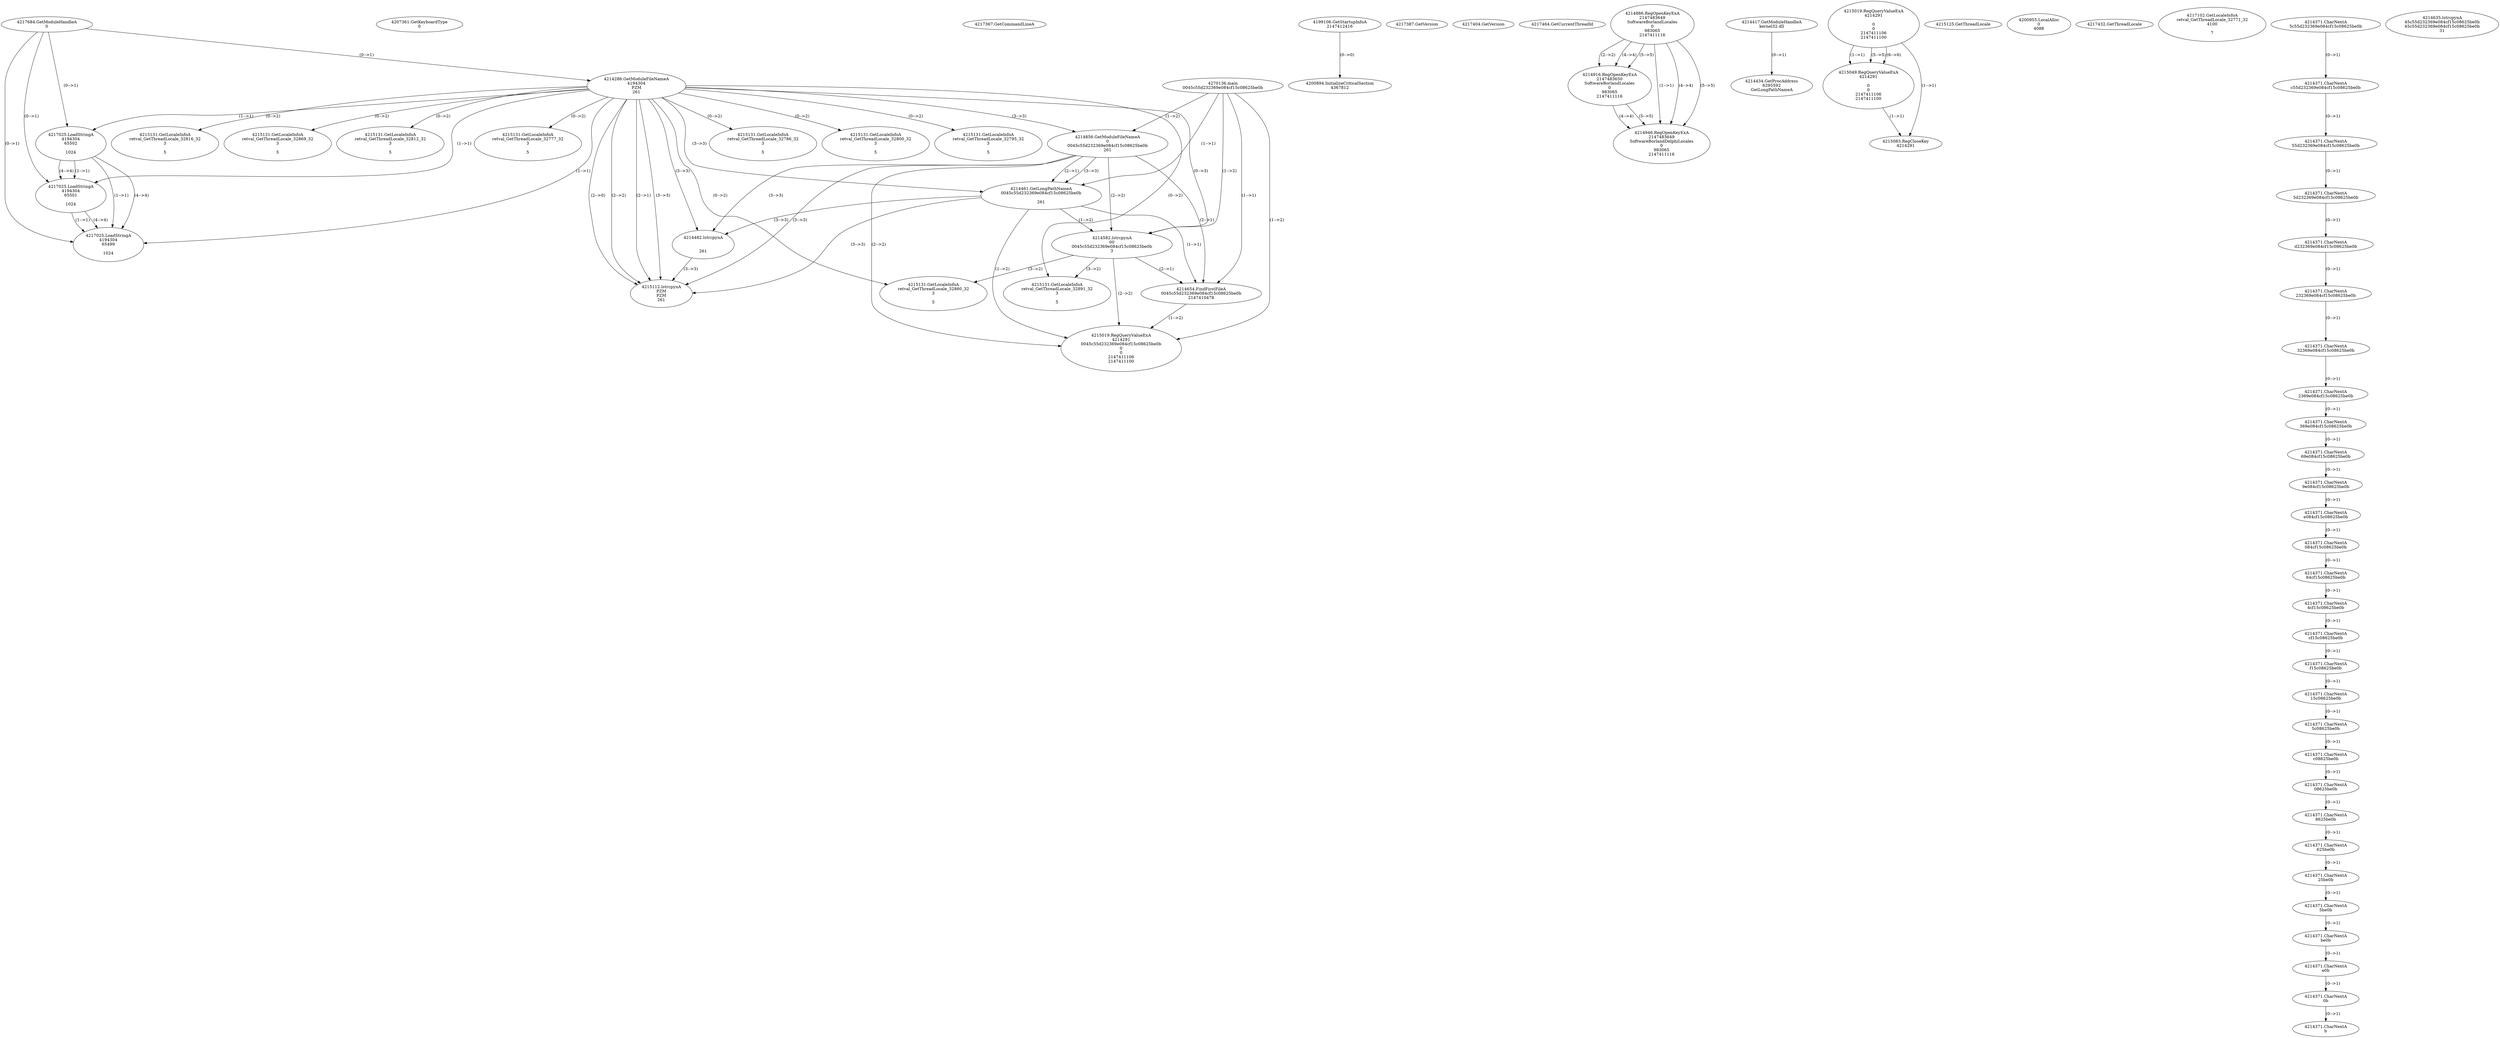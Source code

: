 // Global SCDG with merge call
digraph {
	0 [label="4270136.main
0045c55d232369e084cf15c08625be0b"]
	1 [label="4217684.GetModuleHandleA
0"]
	2 [label="4207361.GetKeyboardType
0"]
	3 [label="4217367.GetCommandLineA
"]
	4 [label="4199106.GetStartupInfoA
2147412416"]
	5 [label="4217387.GetVersion
"]
	6 [label="4217404.GetVersion
"]
	7 [label="4217464.GetCurrentThreadId
"]
	8 [label="4214286.GetModuleFileNameA
4194304
PZM
261"]
	1 -> 8 [label="(0-->1)"]
	9 [label="4214856.GetModuleFileNameA
0
0045c55d232369e084cf15c08625be0b
261"]
	0 -> 9 [label="(1-->2)"]
	8 -> 9 [label="(3-->3)"]
	10 [label="4214886.RegOpenKeyExA
2147483649
Software\Borland\Locales
0
983065
2147411116"]
	11 [label="4214417.GetModuleHandleA
kernel32.dll"]
	12 [label="4214434.GetProcAddress
6295592
GetLongPathNameA"]
	11 -> 12 [label="(0-->1)"]
	13 [label="4214461.GetLongPathNameA
0045c55d232369e084cf15c08625be0b

261"]
	0 -> 13 [label="(1-->1)"]
	9 -> 13 [label="(2-->1)"]
	8 -> 13 [label="(3-->3)"]
	9 -> 13 [label="(3-->3)"]
	14 [label="4214482.lstrcpynA


261"]
	8 -> 14 [label="(3-->3)"]
	9 -> 14 [label="(3-->3)"]
	13 -> 14 [label="(3-->3)"]
	15 [label="4215019.RegQueryValueExA
4214291

0
0
2147411106
2147411100"]
	16 [label="4215049.RegQueryValueExA
4214291

0
0
2147411106
2147411100"]
	15 -> 16 [label="(1-->1)"]
	15 -> 16 [label="(5-->5)"]
	15 -> 16 [label="(6-->6)"]
	17 [label="4215083.RegCloseKey
4214291"]
	15 -> 17 [label="(1-->1)"]
	16 -> 17 [label="(1-->1)"]
	18 [label="4215112.lstrcpynA
PZM
PZM
261"]
	8 -> 18 [label="(2-->1)"]
	8 -> 18 [label="(2-->2)"]
	8 -> 18 [label="(3-->3)"]
	9 -> 18 [label="(3-->3)"]
	13 -> 18 [label="(3-->3)"]
	14 -> 18 [label="(3-->3)"]
	8 -> 18 [label="(2-->0)"]
	19 [label="4215125.GetThreadLocale
"]
	20 [label="4215131.GetLocaleInfoA
retval_GetThreadLocale_32795_32
3

5"]
	8 -> 20 [label="(0-->2)"]
	21 [label="4217025.LoadStringA
4194304
65502

1024"]
	1 -> 21 [label="(0-->1)"]
	8 -> 21 [label="(1-->1)"]
	22 [label="4217025.LoadStringA
4194304
65501

1024"]
	1 -> 22 [label="(0-->1)"]
	8 -> 22 [label="(1-->1)"]
	21 -> 22 [label="(1-->1)"]
	21 -> 22 [label="(4-->4)"]
	23 [label="4200894.InitializeCriticalSection
4367812"]
	4 -> 23 [label="(0-->0)"]
	24 [label="4200955.LocalAlloc
0
4088"]
	25 [label="4214916.RegOpenKeyExA
2147483650
Software\Borland\Locales
0
983065
2147411116"]
	10 -> 25 [label="(2-->2)"]
	10 -> 25 [label="(4-->4)"]
	10 -> 25 [label="(5-->5)"]
	26 [label="4215131.GetLocaleInfoA
retval_GetThreadLocale_32816_32
3

5"]
	8 -> 26 [label="(0-->2)"]
	27 [label="4217432.GetThreadLocale
"]
	28 [label="4217102.GetLocaleInfoA
retval_GetThreadLocale_32771_32
4100

7"]
	29 [label="4214946.RegOpenKeyExA
2147483649
Software\Borland\Delphi\Locales
0
983065
2147411116"]
	10 -> 29 [label="(1-->1)"]
	10 -> 29 [label="(4-->4)"]
	25 -> 29 [label="(4-->4)"]
	10 -> 29 [label="(5-->5)"]
	25 -> 29 [label="(5-->5)"]
	30 [label="4215131.GetLocaleInfoA
retval_GetThreadLocale_32869_32
3

5"]
	8 -> 30 [label="(0-->2)"]
	31 [label="4215131.GetLocaleInfoA
retval_GetThreadLocale_32812_32
3

5"]
	8 -> 31 [label="(0-->2)"]
	32 [label="4217025.LoadStringA
4194304
65499

1024"]
	1 -> 32 [label="(0-->1)"]
	8 -> 32 [label="(1-->1)"]
	21 -> 32 [label="(1-->1)"]
	22 -> 32 [label="(1-->1)"]
	21 -> 32 [label="(4-->4)"]
	22 -> 32 [label="(4-->4)"]
	33 [label="4214582.lstrcpynA
00
0045c55d232369e084cf15c08625be0b
3"]
	0 -> 33 [label="(1-->2)"]
	9 -> 33 [label="(2-->2)"]
	13 -> 33 [label="(1-->2)"]
	8 -> 33 [label="(0-->3)"]
	34 [label="4214371.CharNextA
5c55d232369e084cf15c08625be0b"]
	35 [label="4214371.CharNextA
c55d232369e084cf15c08625be0b"]
	34 -> 35 [label="(0-->1)"]
	36 [label="4214371.CharNextA
55d232369e084cf15c08625be0b"]
	35 -> 36 [label="(0-->1)"]
	37 [label="4214371.CharNextA
5d232369e084cf15c08625be0b"]
	36 -> 37 [label="(0-->1)"]
	38 [label="4214371.CharNextA
d232369e084cf15c08625be0b"]
	37 -> 38 [label="(0-->1)"]
	39 [label="4214371.CharNextA
232369e084cf15c08625be0b"]
	38 -> 39 [label="(0-->1)"]
	40 [label="4214371.CharNextA
32369e084cf15c08625be0b"]
	39 -> 40 [label="(0-->1)"]
	41 [label="4214371.CharNextA
2369e084cf15c08625be0b"]
	40 -> 41 [label="(0-->1)"]
	42 [label="4214371.CharNextA
369e084cf15c08625be0b"]
	41 -> 42 [label="(0-->1)"]
	43 [label="4214371.CharNextA
69e084cf15c08625be0b"]
	42 -> 43 [label="(0-->1)"]
	44 [label="4214371.CharNextA
9e084cf15c08625be0b"]
	43 -> 44 [label="(0-->1)"]
	45 [label="4214371.CharNextA
e084cf15c08625be0b"]
	44 -> 45 [label="(0-->1)"]
	46 [label="4214371.CharNextA
084cf15c08625be0b"]
	45 -> 46 [label="(0-->1)"]
	47 [label="4214371.CharNextA
84cf15c08625be0b"]
	46 -> 47 [label="(0-->1)"]
	48 [label="4214371.CharNextA
4cf15c08625be0b"]
	47 -> 48 [label="(0-->1)"]
	49 [label="4214371.CharNextA
cf15c08625be0b"]
	48 -> 49 [label="(0-->1)"]
	50 [label="4214371.CharNextA
f15c08625be0b"]
	49 -> 50 [label="(0-->1)"]
	51 [label="4214371.CharNextA
15c08625be0b"]
	50 -> 51 [label="(0-->1)"]
	52 [label="4214371.CharNextA
5c08625be0b"]
	51 -> 52 [label="(0-->1)"]
	53 [label="4214371.CharNextA
c08625be0b"]
	52 -> 53 [label="(0-->1)"]
	54 [label="4214371.CharNextA
08625be0b"]
	53 -> 54 [label="(0-->1)"]
	55 [label="4214371.CharNextA
8625be0b"]
	54 -> 55 [label="(0-->1)"]
	56 [label="4214371.CharNextA
625be0b"]
	55 -> 56 [label="(0-->1)"]
	57 [label="4214371.CharNextA
25be0b"]
	56 -> 57 [label="(0-->1)"]
	58 [label="4214371.CharNextA
5be0b"]
	57 -> 58 [label="(0-->1)"]
	59 [label="4214371.CharNextA
be0b"]
	58 -> 59 [label="(0-->1)"]
	60 [label="4214371.CharNextA
e0b"]
	59 -> 60 [label="(0-->1)"]
	61 [label="4214371.CharNextA
0b"]
	60 -> 61 [label="(0-->1)"]
	62 [label="4214371.CharNextA
b"]
	61 -> 62 [label="(0-->1)"]
	63 [label="4214635.lstrcpynA
45c55d232369e084cf15c08625be0b
45c55d232369e084cf15c08625be0b
31"]
	64 [label="4214654.FindFirstFileA
0045c55d232369e084cf15c08625be0b
2147410478"]
	0 -> 64 [label="(1-->1)"]
	9 -> 64 [label="(2-->1)"]
	13 -> 64 [label="(1-->1)"]
	33 -> 64 [label="(2-->1)"]
	65 [label="4215019.RegQueryValueExA
4214291
0045c55d232369e084cf15c08625be0b
0
0
2147411106
2147411100"]
	0 -> 65 [label="(1-->2)"]
	9 -> 65 [label="(2-->2)"]
	13 -> 65 [label="(1-->2)"]
	33 -> 65 [label="(2-->2)"]
	64 -> 65 [label="(1-->2)"]
	66 [label="4215131.GetLocaleInfoA
retval_GetThreadLocale_32891_32
3

5"]
	8 -> 66 [label="(0-->2)"]
	33 -> 66 [label="(3-->2)"]
	67 [label="4215131.GetLocaleInfoA
retval_GetThreadLocale_32777_32
3

5"]
	8 -> 67 [label="(0-->2)"]
	68 [label="4215131.GetLocaleInfoA
retval_GetThreadLocale_32786_32
3

5"]
	8 -> 68 [label="(0-->2)"]
	69 [label="4215131.GetLocaleInfoA
retval_GetThreadLocale_32800_32
3

5"]
	8 -> 69 [label="(0-->2)"]
	70 [label="4215131.GetLocaleInfoA
retval_GetThreadLocale_32860_32
3

5"]
	8 -> 70 [label="(0-->2)"]
	33 -> 70 [label="(3-->2)"]
}
